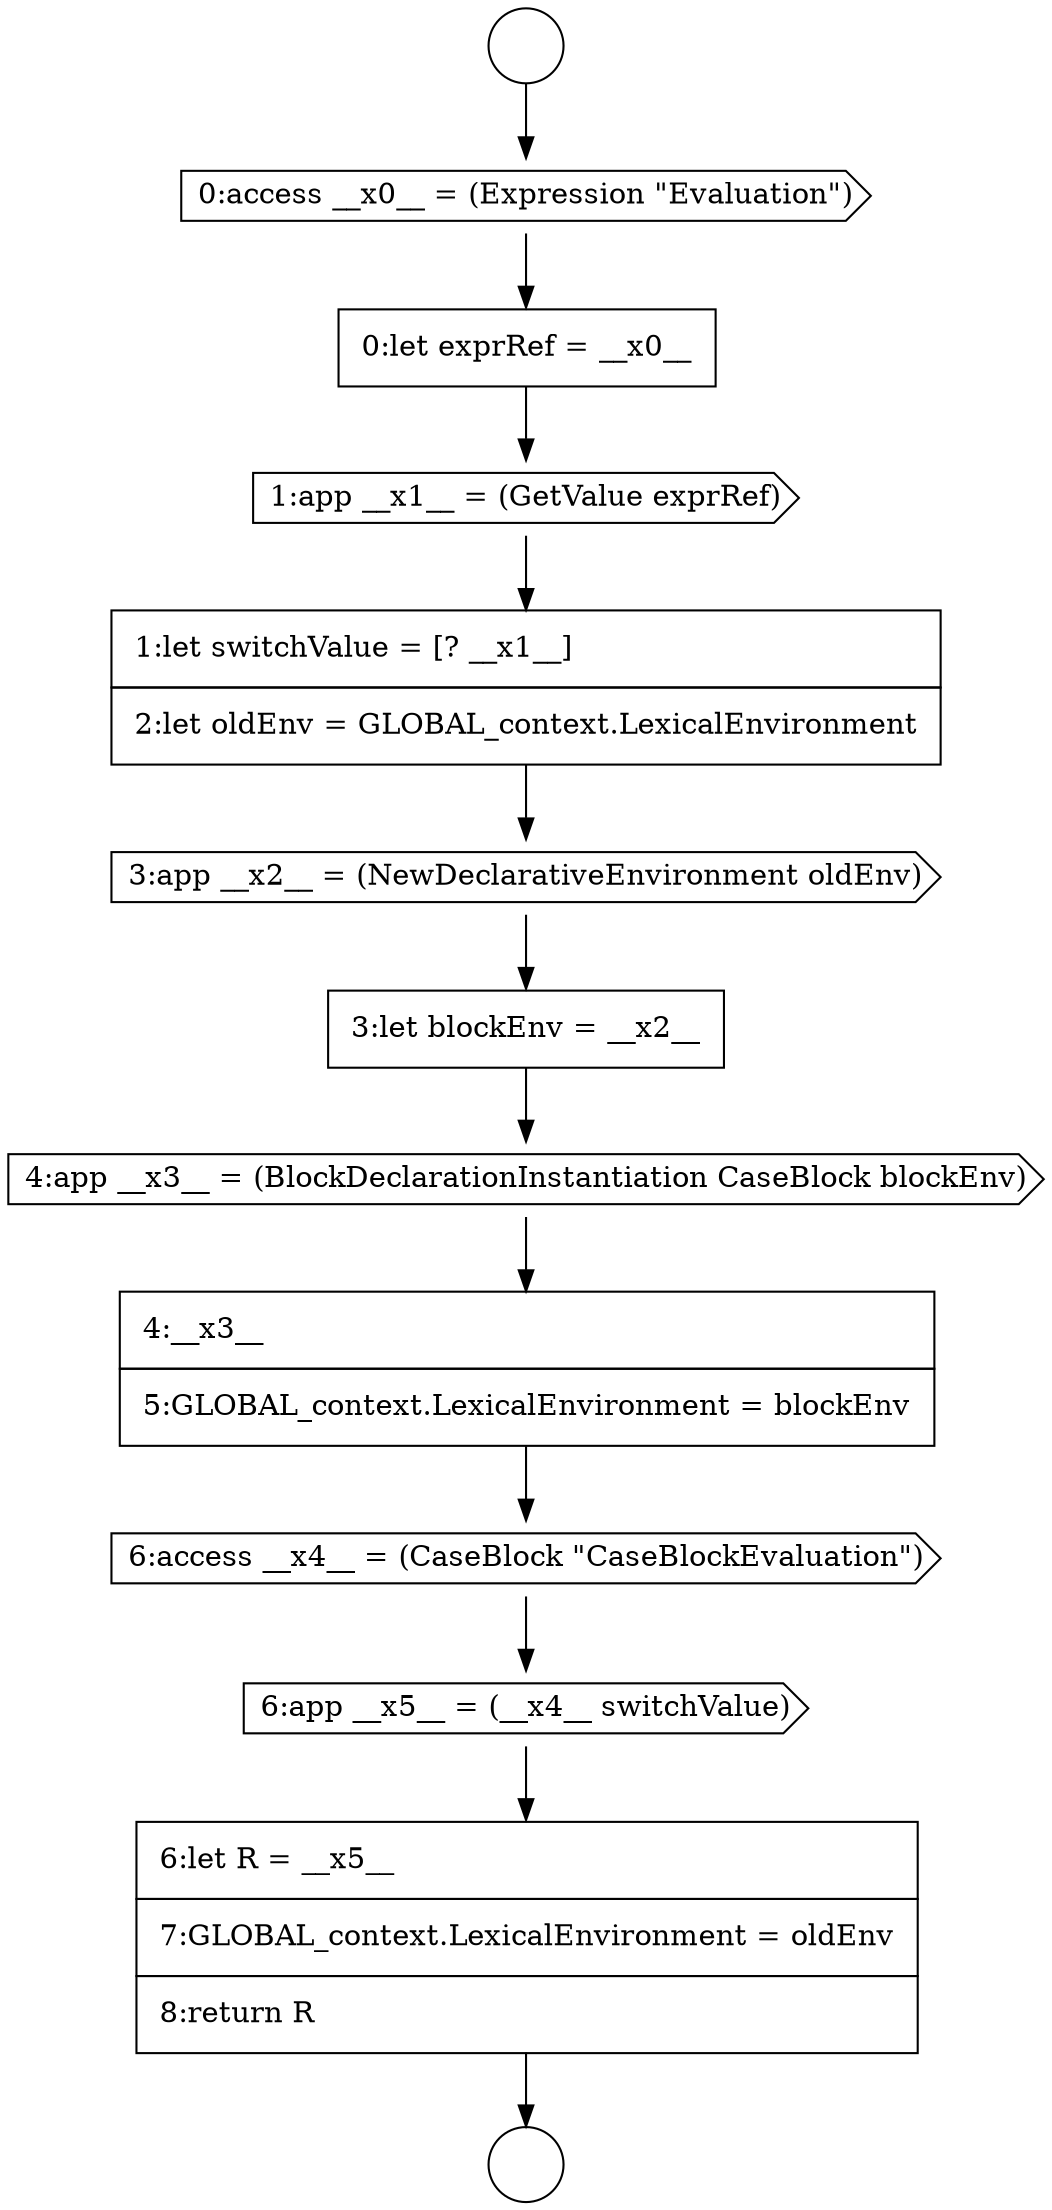 digraph {
  node7431 [shape=none, margin=0, label=<<font color="black">
    <table border="0" cellborder="1" cellspacing="0" cellpadding="10">
      <tr><td align="left">0:let exprRef = __x0__</td></tr>
    </table>
  </font>> color="black" fillcolor="white" style=filled]
  node7436 [shape=cds, label=<<font color="black">4:app __x3__ = (BlockDeclarationInstantiation CaseBlock blockEnv)</font>> color="black" fillcolor="white" style=filled]
  node7432 [shape=cds, label=<<font color="black">1:app __x1__ = (GetValue exprRef)</font>> color="black" fillcolor="white" style=filled]
  node7435 [shape=none, margin=0, label=<<font color="black">
    <table border="0" cellborder="1" cellspacing="0" cellpadding="10">
      <tr><td align="left">3:let blockEnv = __x2__</td></tr>
    </table>
  </font>> color="black" fillcolor="white" style=filled]
  node7440 [shape=none, margin=0, label=<<font color="black">
    <table border="0" cellborder="1" cellspacing="0" cellpadding="10">
      <tr><td align="left">6:let R = __x5__</td></tr>
      <tr><td align="left">7:GLOBAL_context.LexicalEnvironment = oldEnv</td></tr>
      <tr><td align="left">8:return R</td></tr>
    </table>
  </font>> color="black" fillcolor="white" style=filled]
  node7438 [shape=cds, label=<<font color="black">6:access __x4__ = (CaseBlock &quot;CaseBlockEvaluation&quot;)</font>> color="black" fillcolor="white" style=filled]
  node7434 [shape=cds, label=<<font color="black">3:app __x2__ = (NewDeclarativeEnvironment oldEnv)</font>> color="black" fillcolor="white" style=filled]
  node7429 [shape=circle label=" " color="black" fillcolor="white" style=filled]
  node7437 [shape=none, margin=0, label=<<font color="black">
    <table border="0" cellborder="1" cellspacing="0" cellpadding="10">
      <tr><td align="left">4:__x3__</td></tr>
      <tr><td align="left">5:GLOBAL_context.LexicalEnvironment = blockEnv</td></tr>
    </table>
  </font>> color="black" fillcolor="white" style=filled]
  node7433 [shape=none, margin=0, label=<<font color="black">
    <table border="0" cellborder="1" cellspacing="0" cellpadding="10">
      <tr><td align="left">1:let switchValue = [? __x1__]</td></tr>
      <tr><td align="left">2:let oldEnv = GLOBAL_context.LexicalEnvironment</td></tr>
    </table>
  </font>> color="black" fillcolor="white" style=filled]
  node7430 [shape=cds, label=<<font color="black">0:access __x0__ = (Expression &quot;Evaluation&quot;)</font>> color="black" fillcolor="white" style=filled]
  node7439 [shape=cds, label=<<font color="black">6:app __x5__ = (__x4__ switchValue)</font>> color="black" fillcolor="white" style=filled]
  node7428 [shape=circle label=" " color="black" fillcolor="white" style=filled]
  node7439 -> node7440 [ color="black"]
  node7428 -> node7430 [ color="black"]
  node7432 -> node7433 [ color="black"]
  node7437 -> node7438 [ color="black"]
  node7430 -> node7431 [ color="black"]
  node7434 -> node7435 [ color="black"]
  node7438 -> node7439 [ color="black"]
  node7436 -> node7437 [ color="black"]
  node7440 -> node7429 [ color="black"]
  node7435 -> node7436 [ color="black"]
  node7433 -> node7434 [ color="black"]
  node7431 -> node7432 [ color="black"]
}
